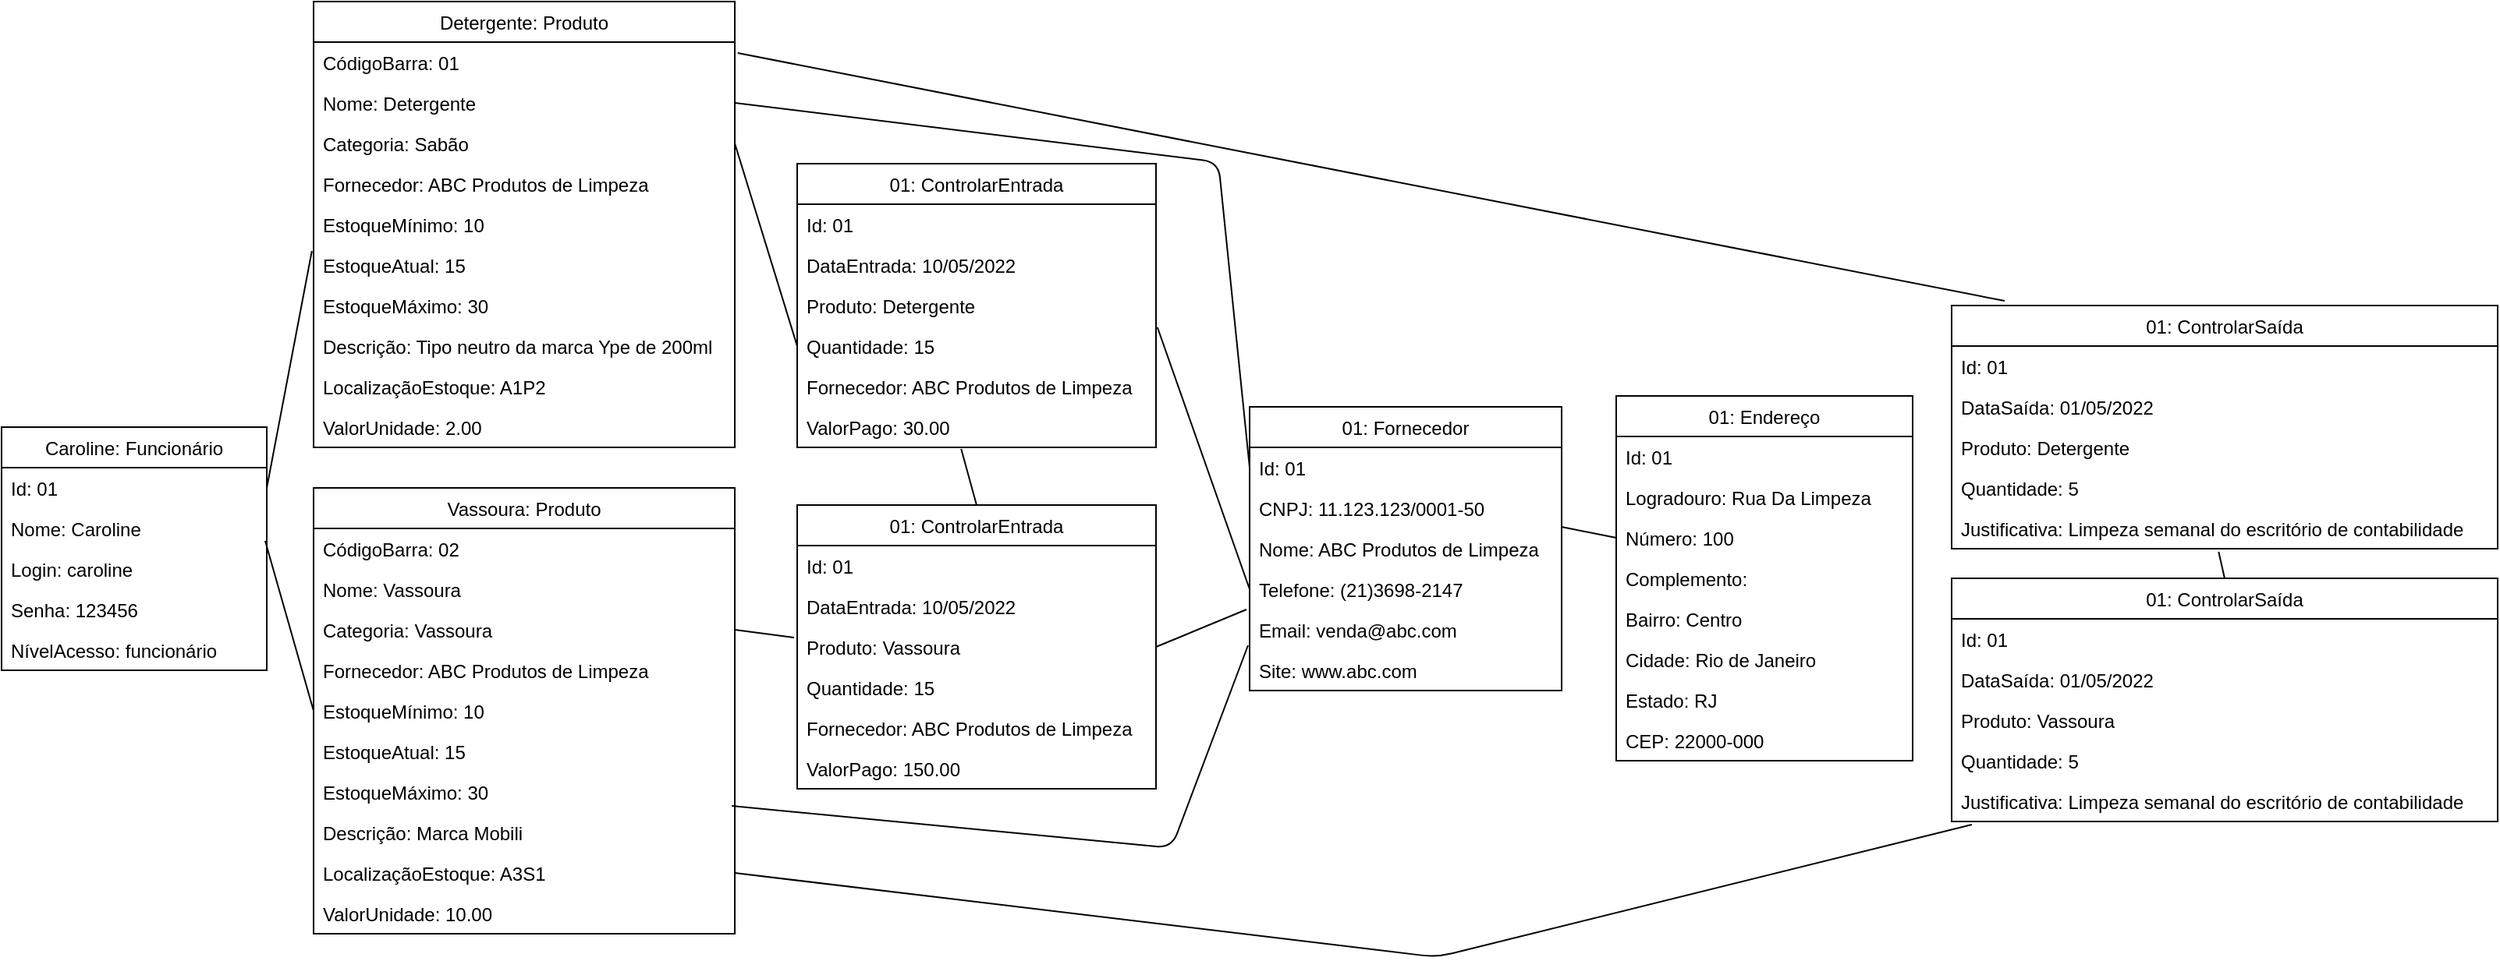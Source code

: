 <mxfile version="12.2.4" pages="1"><diagram id="FCcaq8SbdDiop8x_B_8O" name="Page-1"><mxGraphModel dx="1600" dy="765" grid="1" gridSize="10" guides="1" tooltips="1" connect="1" arrows="1" fold="1" page="1" pageScale="1" pageWidth="827" pageHeight="1169" math="0" shadow="0"><root><mxCell id="0"/><mxCell id="1" parent="0"/><mxCell id="2" value="Caroline: Funcionário" style="swimlane;fontStyle=0;childLayout=stackLayout;horizontal=1;startSize=26;fillColor=none;horizontalStack=0;resizeParent=1;resizeParentMax=0;resizeLast=0;collapsible=1;marginBottom=0;" parent="1" vertex="1"><mxGeometry x="30" y="550" width="170" height="156" as="geometry"/></mxCell><mxCell id="3" value="Id: 01" style="text;strokeColor=none;fillColor=none;align=left;verticalAlign=top;spacingLeft=4;spacingRight=4;overflow=hidden;rotatable=0;points=[[0,0.5],[1,0.5]];portConstraint=eastwest;" parent="2" vertex="1"><mxGeometry y="26" width="170" height="26" as="geometry"/></mxCell><mxCell id="4" value="Nome: Caroline" style="text;strokeColor=none;fillColor=none;align=left;verticalAlign=top;spacingLeft=4;spacingRight=4;overflow=hidden;rotatable=0;points=[[0,0.5],[1,0.5]];portConstraint=eastwest;" parent="2" vertex="1"><mxGeometry y="52" width="170" height="26" as="geometry"/></mxCell><mxCell id="5" value="Login: caroline" style="text;strokeColor=none;fillColor=none;align=left;verticalAlign=top;spacingLeft=4;spacingRight=4;overflow=hidden;rotatable=0;points=[[0,0.5],[1,0.5]];portConstraint=eastwest;" parent="2" vertex="1"><mxGeometry y="78" width="170" height="26" as="geometry"/></mxCell><mxCell id="6" value="Senha: 123456" style="text;strokeColor=none;fillColor=none;align=left;verticalAlign=top;spacingLeft=4;spacingRight=4;overflow=hidden;rotatable=0;points=[[0,0.5],[1,0.5]];portConstraint=eastwest;" parent="2" vertex="1"><mxGeometry y="104" width="170" height="26" as="geometry"/></mxCell><mxCell id="7" value="NívelAcesso: funcionário" style="text;strokeColor=none;fillColor=none;align=left;verticalAlign=top;spacingLeft=4;spacingRight=4;overflow=hidden;rotatable=0;points=[[0,0.5],[1,0.5]];portConstraint=eastwest;" parent="2" vertex="1"><mxGeometry y="130" width="170" height="26" as="geometry"/></mxCell><mxCell id="8" value="Detergente: Produto" style="swimlane;fontStyle=0;childLayout=stackLayout;horizontal=1;startSize=26;fillColor=none;horizontalStack=0;resizeParent=1;resizeParentMax=0;resizeLast=0;collapsible=1;marginBottom=0;" parent="1" vertex="1"><mxGeometry x="230" y="277" width="270" height="286" as="geometry"/></mxCell><mxCell id="9" value="CódigoBarra: 01" style="text;strokeColor=none;fillColor=none;align=left;verticalAlign=top;spacingLeft=4;spacingRight=4;overflow=hidden;rotatable=0;points=[[0,0.5],[1,0.5]];portConstraint=eastwest;" parent="8" vertex="1"><mxGeometry y="26" width="270" height="26" as="geometry"/></mxCell><mxCell id="10" value="Nome: Detergente" style="text;strokeColor=none;fillColor=none;align=left;verticalAlign=top;spacingLeft=4;spacingRight=4;overflow=hidden;rotatable=0;points=[[0,0.5],[1,0.5]];portConstraint=eastwest;" parent="8" vertex="1"><mxGeometry y="52" width="270" height="26" as="geometry"/></mxCell><mxCell id="11" value="Categoria: Sabão" style="text;strokeColor=none;fillColor=none;align=left;verticalAlign=top;spacingLeft=4;spacingRight=4;overflow=hidden;rotatable=0;points=[[0,0.5],[1,0.5]];portConstraint=eastwest;" parent="8" vertex="1"><mxGeometry y="78" width="270" height="26" as="geometry"/></mxCell><mxCell id="29" value="Fornecedor: ABC Produtos de Limpeza" style="text;strokeColor=none;fillColor=none;align=left;verticalAlign=top;spacingLeft=4;spacingRight=4;overflow=hidden;rotatable=0;points=[[0,0.5],[1,0.5]];portConstraint=eastwest;" parent="8" vertex="1"><mxGeometry y="104" width="270" height="26" as="geometry"/></mxCell><mxCell id="30" value="EstoqueMínimo: 10" style="text;strokeColor=none;fillColor=none;align=left;verticalAlign=top;spacingLeft=4;spacingRight=4;overflow=hidden;rotatable=0;points=[[0,0.5],[1,0.5]];portConstraint=eastwest;" parent="8" vertex="1"><mxGeometry y="130" width="270" height="26" as="geometry"/></mxCell><mxCell id="31" value="EstoqueAtual: 15" style="text;strokeColor=none;fillColor=none;align=left;verticalAlign=top;spacingLeft=4;spacingRight=4;overflow=hidden;rotatable=0;points=[[0,0.5],[1,0.5]];portConstraint=eastwest;" parent="8" vertex="1"><mxGeometry y="156" width="270" height="26" as="geometry"/></mxCell><mxCell id="32" value="EstoqueMáximo: 30" style="text;strokeColor=none;fillColor=none;align=left;verticalAlign=top;spacingLeft=4;spacingRight=4;overflow=hidden;rotatable=0;points=[[0,0.5],[1,0.5]];portConstraint=eastwest;" parent="8" vertex="1"><mxGeometry y="182" width="270" height="26" as="geometry"/></mxCell><mxCell id="33" value="Descrição: Tipo neutro da marca Ype de 200ml" style="text;strokeColor=none;fillColor=none;align=left;verticalAlign=top;spacingLeft=4;spacingRight=4;overflow=hidden;rotatable=0;points=[[0,0.5],[1,0.5]];portConstraint=eastwest;" parent="8" vertex="1"><mxGeometry y="208" width="270" height="26" as="geometry"/></mxCell><mxCell id="34" value="LocalizaçãoEstoque: A1P2" style="text;strokeColor=none;fillColor=none;align=left;verticalAlign=top;spacingLeft=4;spacingRight=4;overflow=hidden;rotatable=0;points=[[0,0.5],[1,0.5]];portConstraint=eastwest;" parent="8" vertex="1"><mxGeometry y="234" width="270" height="26" as="geometry"/></mxCell><mxCell id="35" value="ValorUnidade: 2.00" style="text;strokeColor=none;fillColor=none;align=left;verticalAlign=top;spacingLeft=4;spacingRight=4;overflow=hidden;rotatable=0;points=[[0,0.5],[1,0.5]];portConstraint=eastwest;" parent="8" vertex="1"><mxGeometry y="260" width="270" height="26" as="geometry"/></mxCell><mxCell id="36" value="Vassoura: Produto" style="swimlane;fontStyle=0;childLayout=stackLayout;horizontal=1;startSize=26;fillColor=none;horizontalStack=0;resizeParent=1;resizeParentMax=0;resizeLast=0;collapsible=1;marginBottom=0;" parent="1" vertex="1"><mxGeometry x="230" y="589" width="270" height="286" as="geometry"/></mxCell><mxCell id="37" value="CódigoBarra: 02" style="text;strokeColor=none;fillColor=none;align=left;verticalAlign=top;spacingLeft=4;spacingRight=4;overflow=hidden;rotatable=0;points=[[0,0.5],[1,0.5]];portConstraint=eastwest;" parent="36" vertex="1"><mxGeometry y="26" width="270" height="26" as="geometry"/></mxCell><mxCell id="38" value="Nome: Vassoura" style="text;strokeColor=none;fillColor=none;align=left;verticalAlign=top;spacingLeft=4;spacingRight=4;overflow=hidden;rotatable=0;points=[[0,0.5],[1,0.5]];portConstraint=eastwest;" parent="36" vertex="1"><mxGeometry y="52" width="270" height="26" as="geometry"/></mxCell><mxCell id="39" value="Categoria: Vassoura" style="text;strokeColor=none;fillColor=none;align=left;verticalAlign=top;spacingLeft=4;spacingRight=4;overflow=hidden;rotatable=0;points=[[0,0.5],[1,0.5]];portConstraint=eastwest;" parent="36" vertex="1"><mxGeometry y="78" width="270" height="26" as="geometry"/></mxCell><mxCell id="40" value="Fornecedor: ABC Produtos de Limpeza" style="text;strokeColor=none;fillColor=none;align=left;verticalAlign=top;spacingLeft=4;spacingRight=4;overflow=hidden;rotatable=0;points=[[0,0.5],[1,0.5]];portConstraint=eastwest;" parent="36" vertex="1"><mxGeometry y="104" width="270" height="26" as="geometry"/></mxCell><mxCell id="41" value="EstoqueMínimo: 10" style="text;strokeColor=none;fillColor=none;align=left;verticalAlign=top;spacingLeft=4;spacingRight=4;overflow=hidden;rotatable=0;points=[[0,0.5],[1,0.5]];portConstraint=eastwest;" parent="36" vertex="1"><mxGeometry y="130" width="270" height="26" as="geometry"/></mxCell><mxCell id="42" value="EstoqueAtual: 15" style="text;strokeColor=none;fillColor=none;align=left;verticalAlign=top;spacingLeft=4;spacingRight=4;overflow=hidden;rotatable=0;points=[[0,0.5],[1,0.5]];portConstraint=eastwest;" parent="36" vertex="1"><mxGeometry y="156" width="270" height="26" as="geometry"/></mxCell><mxCell id="43" value="EstoqueMáximo: 30" style="text;strokeColor=none;fillColor=none;align=left;verticalAlign=top;spacingLeft=4;spacingRight=4;overflow=hidden;rotatable=0;points=[[0,0.5],[1,0.5]];portConstraint=eastwest;" parent="36" vertex="1"><mxGeometry y="182" width="270" height="26" as="geometry"/></mxCell><mxCell id="44" value="Descrição: Marca Mobili" style="text;strokeColor=none;fillColor=none;align=left;verticalAlign=top;spacingLeft=4;spacingRight=4;overflow=hidden;rotatable=0;points=[[0,0.5],[1,0.5]];portConstraint=eastwest;" parent="36" vertex="1"><mxGeometry y="208" width="270" height="26" as="geometry"/></mxCell><mxCell id="45" value="LocalizaçãoEstoque: A3S1" style="text;strokeColor=none;fillColor=none;align=left;verticalAlign=top;spacingLeft=4;spacingRight=4;overflow=hidden;rotatable=0;points=[[0,0.5],[1,0.5]];portConstraint=eastwest;" parent="36" vertex="1"><mxGeometry y="234" width="270" height="26" as="geometry"/></mxCell><mxCell id="46" value="ValorUnidade: 10.00" style="text;strokeColor=none;fillColor=none;align=left;verticalAlign=top;spacingLeft=4;spacingRight=4;overflow=hidden;rotatable=0;points=[[0,0.5],[1,0.5]];portConstraint=eastwest;" parent="36" vertex="1"><mxGeometry y="260" width="270" height="26" as="geometry"/></mxCell><mxCell id="47" value="" style="endArrow=none;html=1;entryX=-0.004;entryY=0.154;entryDx=0;entryDy=0;entryPerimeter=0;exitX=1;exitY=0.5;exitDx=0;exitDy=0;" parent="1" source="3" target="31" edge="1"><mxGeometry width="50" height="50" relative="1" as="geometry"><mxPoint x="180" y="550" as="sourcePoint"/><mxPoint x="230" y="500" as="targetPoint"/></mxGeometry></mxCell><mxCell id="48" value="" style="endArrow=none;html=1;entryX=0;entryY=0.5;entryDx=0;entryDy=0;exitX=0.994;exitY=0.808;exitDx=0;exitDy=0;exitPerimeter=0;" parent="1" source="4" target="41" edge="1"><mxGeometry width="50" height="50" relative="1" as="geometry"><mxPoint x="150" y="860" as="sourcePoint"/><mxPoint x="200" y="810" as="targetPoint"/></mxGeometry></mxCell><mxCell id="63" value="01: ControlarEntrada" style="swimlane;fontStyle=0;childLayout=stackLayout;horizontal=1;startSize=26;fillColor=none;horizontalStack=0;resizeParent=1;resizeParentMax=0;resizeLast=0;collapsible=1;marginBottom=0;" parent="1" vertex="1"><mxGeometry x="540" y="381" width="230" height="182" as="geometry"/></mxCell><mxCell id="64" value="Id: 01" style="text;strokeColor=none;fillColor=none;align=left;verticalAlign=top;spacingLeft=4;spacingRight=4;overflow=hidden;rotatable=0;points=[[0,0.5],[1,0.5]];portConstraint=eastwest;" parent="63" vertex="1"><mxGeometry y="26" width="230" height="26" as="geometry"/></mxCell><mxCell id="65" value="DataEntrada: 10/05/2022" style="text;strokeColor=none;fillColor=none;align=left;verticalAlign=top;spacingLeft=4;spacingRight=4;overflow=hidden;rotatable=0;points=[[0,0.5],[1,0.5]];portConstraint=eastwest;" parent="63" vertex="1"><mxGeometry y="52" width="230" height="26" as="geometry"/></mxCell><mxCell id="66" value="Produto: Detergente" style="text;strokeColor=none;fillColor=none;align=left;verticalAlign=top;spacingLeft=4;spacingRight=4;overflow=hidden;rotatable=0;points=[[0,0.5],[1,0.5]];portConstraint=eastwest;" parent="63" vertex="1"><mxGeometry y="78" width="230" height="26" as="geometry"/></mxCell><mxCell id="67" value="Quantidade: 15" style="text;strokeColor=none;fillColor=none;align=left;verticalAlign=top;spacingLeft=4;spacingRight=4;overflow=hidden;rotatable=0;points=[[0,0.5],[1,0.5]];portConstraint=eastwest;" parent="63" vertex="1"><mxGeometry y="104" width="230" height="26" as="geometry"/></mxCell><mxCell id="68" value="Fornecedor: ABC Produtos de Limpeza" style="text;strokeColor=none;fillColor=none;align=left;verticalAlign=top;spacingLeft=4;spacingRight=4;overflow=hidden;rotatable=0;points=[[0,0.5],[1,0.5]];portConstraint=eastwest;" parent="63" vertex="1"><mxGeometry y="130" width="230" height="26" as="geometry"/></mxCell><mxCell id="69" value="ValorPago: 30.00" style="text;strokeColor=none;fillColor=none;align=left;verticalAlign=top;spacingLeft=4;spacingRight=4;overflow=hidden;rotatable=0;points=[[0,0.5],[1,0.5]];portConstraint=eastwest;" parent="63" vertex="1"><mxGeometry y="156" width="230" height="26" as="geometry"/></mxCell><mxCell id="70" value="" style="endArrow=none;html=1;exitX=1;exitY=0.5;exitDx=0;exitDy=0;entryX=0;entryY=0.5;entryDx=0;entryDy=0;" parent="1" source="11" target="67" edge="1"><mxGeometry width="50" height="50" relative="1" as="geometry"><mxPoint x="540" y="420" as="sourcePoint"/><mxPoint x="590" y="370" as="targetPoint"/></mxGeometry></mxCell><mxCell id="75" value="01: ControlarEntrada" style="swimlane;fontStyle=0;childLayout=stackLayout;horizontal=1;startSize=26;fillColor=none;horizontalStack=0;resizeParent=1;resizeParentMax=0;resizeLast=0;collapsible=1;marginBottom=0;" parent="1" vertex="1"><mxGeometry x="540" y="600" width="230" height="182" as="geometry"/></mxCell><mxCell id="76" value="Id: 01" style="text;strokeColor=none;fillColor=none;align=left;verticalAlign=top;spacingLeft=4;spacingRight=4;overflow=hidden;rotatable=0;points=[[0,0.5],[1,0.5]];portConstraint=eastwest;" parent="75" vertex="1"><mxGeometry y="26" width="230" height="26" as="geometry"/></mxCell><mxCell id="77" value="DataEntrada: 10/05/2022" style="text;strokeColor=none;fillColor=none;align=left;verticalAlign=top;spacingLeft=4;spacingRight=4;overflow=hidden;rotatable=0;points=[[0,0.5],[1,0.5]];portConstraint=eastwest;" parent="75" vertex="1"><mxGeometry y="52" width="230" height="26" as="geometry"/></mxCell><mxCell id="78" value="Produto: Vassoura" style="text;strokeColor=none;fillColor=none;align=left;verticalAlign=top;spacingLeft=4;spacingRight=4;overflow=hidden;rotatable=0;points=[[0,0.5],[1,0.5]];portConstraint=eastwest;" parent="75" vertex="1"><mxGeometry y="78" width="230" height="26" as="geometry"/></mxCell><mxCell id="79" value="Quantidade: 15" style="text;strokeColor=none;fillColor=none;align=left;verticalAlign=top;spacingLeft=4;spacingRight=4;overflow=hidden;rotatable=0;points=[[0,0.5],[1,0.5]];portConstraint=eastwest;" parent="75" vertex="1"><mxGeometry y="104" width="230" height="26" as="geometry"/></mxCell><mxCell id="80" value="Fornecedor: ABC Produtos de Limpeza" style="text;strokeColor=none;fillColor=none;align=left;verticalAlign=top;spacingLeft=4;spacingRight=4;overflow=hidden;rotatable=0;points=[[0,0.5],[1,0.5]];portConstraint=eastwest;" parent="75" vertex="1"><mxGeometry y="130" width="230" height="26" as="geometry"/></mxCell><mxCell id="81" value="ValorPago: 150.00" style="text;strokeColor=none;fillColor=none;align=left;verticalAlign=top;spacingLeft=4;spacingRight=4;overflow=hidden;rotatable=0;points=[[0,0.5],[1,0.5]];portConstraint=eastwest;" parent="75" vertex="1"><mxGeometry y="156" width="230" height="26" as="geometry"/></mxCell><mxCell id="82" value="" style="endArrow=none;html=1;exitX=1;exitY=0.5;exitDx=0;exitDy=0;entryX=-0.009;entryY=0.269;entryDx=0;entryDy=0;entryPerimeter=0;" parent="1" source="39" target="78" edge="1"><mxGeometry width="50" height="50" relative="1" as="geometry"><mxPoint x="560" y="740" as="sourcePoint"/><mxPoint x="610" y="690" as="targetPoint"/></mxGeometry></mxCell><mxCell id="83" value="" style="endArrow=none;html=1;exitX=0.5;exitY=0;exitDx=0;exitDy=0;entryX=0.457;entryY=1.038;entryDx=0;entryDy=0;entryPerimeter=0;" parent="1" source="75" target="69" edge="1"><mxGeometry width="50" height="50" relative="1" as="geometry"><mxPoint x="700" y="470" as="sourcePoint"/><mxPoint x="740" y="430" as="targetPoint"/></mxGeometry></mxCell><mxCell id="84" value="01: Fornecedor" style="swimlane;fontStyle=0;childLayout=stackLayout;horizontal=1;startSize=26;fillColor=none;horizontalStack=0;resizeParent=1;resizeParentMax=0;resizeLast=0;collapsible=1;marginBottom=0;" parent="1" vertex="1"><mxGeometry x="830" y="537" width="200" height="182" as="geometry"/></mxCell><mxCell id="85" value="Id: 01" style="text;strokeColor=none;fillColor=none;align=left;verticalAlign=top;spacingLeft=4;spacingRight=4;overflow=hidden;rotatable=0;points=[[0,0.5],[1,0.5]];portConstraint=eastwest;" parent="84" vertex="1"><mxGeometry y="26" width="200" height="26" as="geometry"/></mxCell><mxCell id="86" value="CNPJ: 11.123.123/0001-50" style="text;strokeColor=none;fillColor=none;align=left;verticalAlign=top;spacingLeft=4;spacingRight=4;overflow=hidden;rotatable=0;points=[[0,0.5],[1,0.5]];portConstraint=eastwest;" parent="84" vertex="1"><mxGeometry y="52" width="200" height="26" as="geometry"/></mxCell><mxCell id="106" value="Nome: ABC Produtos de Limpeza" style="text;strokeColor=none;fillColor=none;align=left;verticalAlign=top;spacingLeft=4;spacingRight=4;overflow=hidden;rotatable=0;points=[[0,0.5],[1,0.5]];portConstraint=eastwest;" parent="84" vertex="1"><mxGeometry y="78" width="200" height="26" as="geometry"/></mxCell><mxCell id="87" value="Telefone: (21)3698-2147" style="text;strokeColor=none;fillColor=none;align=left;verticalAlign=top;spacingLeft=4;spacingRight=4;overflow=hidden;rotatable=0;points=[[0,0.5],[1,0.5]];portConstraint=eastwest;" parent="84" vertex="1"><mxGeometry y="104" width="200" height="26" as="geometry"/></mxCell><mxCell id="102" value="Email: venda@abc.com " style="text;strokeColor=none;fillColor=none;align=left;verticalAlign=top;spacingLeft=4;spacingRight=4;overflow=hidden;rotatable=0;points=[[0,0.5],[1,0.5]];portConstraint=eastwest;" parent="84" vertex="1"><mxGeometry y="130" width="200" height="26" as="geometry"/></mxCell><mxCell id="103" value="Site: www.abc.com" style="text;strokeColor=none;fillColor=none;align=left;verticalAlign=top;spacingLeft=4;spacingRight=4;overflow=hidden;rotatable=0;points=[[0,0.5],[1,0.5]];portConstraint=eastwest;" parent="84" vertex="1"><mxGeometry y="156" width="200" height="26" as="geometry"/></mxCell><mxCell id="104" value="" style="endArrow=none;html=1;exitX=1.004;exitY=0.038;exitDx=0;exitDy=0;exitPerimeter=0;entryX=0;entryY=0.5;entryDx=0;entryDy=0;" parent="1" source="67" target="87" edge="1"><mxGeometry width="50" height="50" relative="1" as="geometry"><mxPoint x="860" y="410" as="sourcePoint"/><mxPoint x="910" y="360" as="targetPoint"/></mxGeometry></mxCell><mxCell id="107" value="" style="endArrow=none;html=1;exitX=1;exitY=0.5;exitDx=0;exitDy=0;entryX=0;entryY=0.5;entryDx=0;entryDy=0;" parent="1" source="10" target="85" edge="1"><mxGeometry width="50" height="50" relative="1" as="geometry"><mxPoint x="700" y="310" as="sourcePoint"/><mxPoint x="750" y="260" as="targetPoint"/><Array as="points"><mxPoint x="810" y="380"/></Array></mxGeometry></mxCell><mxCell id="122" value="01: Endereço" style="swimlane;fontStyle=0;childLayout=stackLayout;horizontal=1;startSize=26;fillColor=none;horizontalStack=0;resizeParent=1;resizeParentMax=0;resizeLast=0;collapsible=1;marginBottom=0;" parent="1" vertex="1"><mxGeometry x="1065" y="530" width="190" height="234" as="geometry"/></mxCell><mxCell id="123" value="Id: 01" style="text;strokeColor=none;fillColor=none;align=left;verticalAlign=top;spacingLeft=4;spacingRight=4;overflow=hidden;rotatable=0;points=[[0,0.5],[1,0.5]];portConstraint=eastwest;" parent="122" vertex="1"><mxGeometry y="26" width="190" height="26" as="geometry"/></mxCell><mxCell id="124" value="Logradouro: Rua Da Limpeza" style="text;strokeColor=none;fillColor=none;align=left;verticalAlign=top;spacingLeft=4;spacingRight=4;overflow=hidden;rotatable=0;points=[[0,0.5],[1,0.5]];portConstraint=eastwest;" parent="122" vertex="1"><mxGeometry y="52" width="190" height="26" as="geometry"/></mxCell><mxCell id="125" value="Número: 100" style="text;strokeColor=none;fillColor=none;align=left;verticalAlign=top;spacingLeft=4;spacingRight=4;overflow=hidden;rotatable=0;points=[[0,0.5],[1,0.5]];portConstraint=eastwest;" parent="122" vertex="1"><mxGeometry y="78" width="190" height="26" as="geometry"/></mxCell><mxCell id="126" value="Complemento:" style="text;strokeColor=none;fillColor=none;align=left;verticalAlign=top;spacingLeft=4;spacingRight=4;overflow=hidden;rotatable=0;points=[[0,0.5],[1,0.5]];portConstraint=eastwest;" parent="122" vertex="1"><mxGeometry y="104" width="190" height="26" as="geometry"/></mxCell><mxCell id="127" value="Bairro: Centro" style="text;strokeColor=none;fillColor=none;align=left;verticalAlign=top;spacingLeft=4;spacingRight=4;overflow=hidden;rotatable=0;points=[[0,0.5],[1,0.5]];portConstraint=eastwest;" parent="122" vertex="1"><mxGeometry y="130" width="190" height="26" as="geometry"/></mxCell><mxCell id="128" value="Cidade: Rio de Janeiro" style="text;strokeColor=none;fillColor=none;align=left;verticalAlign=top;spacingLeft=4;spacingRight=4;overflow=hidden;rotatable=0;points=[[0,0.5],[1,0.5]];portConstraint=eastwest;" parent="122" vertex="1"><mxGeometry y="156" width="190" height="26" as="geometry"/></mxCell><mxCell id="129" value="Estado: RJ" style="text;strokeColor=none;fillColor=none;align=left;verticalAlign=top;spacingLeft=4;spacingRight=4;overflow=hidden;rotatable=0;points=[[0,0.5],[1,0.5]];portConstraint=eastwest;" parent="122" vertex="1"><mxGeometry y="182" width="190" height="26" as="geometry"/></mxCell><mxCell id="130" value="CEP: 22000-000" style="text;strokeColor=none;fillColor=none;align=left;verticalAlign=top;spacingLeft=4;spacingRight=4;overflow=hidden;rotatable=0;points=[[0,0.5],[1,0.5]];portConstraint=eastwest;" parent="122" vertex="1"><mxGeometry y="208" width="190" height="26" as="geometry"/></mxCell><mxCell id="131" value="" style="endArrow=none;html=1;exitX=1;exitY=-0.038;exitDx=0;exitDy=0;exitPerimeter=0;entryX=0;entryY=0.5;entryDx=0;entryDy=0;" parent="1" source="106" target="125" edge="1"><mxGeometry width="50" height="50" relative="1" as="geometry"><mxPoint x="1130" y="404" as="sourcePoint"/><mxPoint x="1200.711" y="354" as="targetPoint"/></mxGeometry></mxCell><mxCell id="149" value="" style="endArrow=none;html=1;exitX=1;exitY=0.5;exitDx=0;exitDy=0;entryX=-0.01;entryY=1;entryDx=0;entryDy=0;entryPerimeter=0;" parent="1" source="78" target="87" edge="1"><mxGeometry width="50" height="50" relative="1" as="geometry"><mxPoint x="840" y="730" as="sourcePoint"/><mxPoint x="890" y="797" as="targetPoint"/></mxGeometry></mxCell><mxCell id="151" value="" style="endArrow=none;html=1;exitX=0.993;exitY=-0.154;exitDx=0;exitDy=0;exitPerimeter=0;entryX=-0.005;entryY=0.885;entryDx=0;entryDy=0;entryPerimeter=0;" parent="1" source="44" target="102" edge="1"><mxGeometry width="50" height="50" relative="1" as="geometry"><mxPoint x="650" y="930" as="sourcePoint"/><mxPoint x="890" y="823" as="targetPoint"/><Array as="points"><mxPoint x="780" y="820"/></Array></mxGeometry></mxCell><mxCell id="164" value="01: ControlarSaída" style="swimlane;fontStyle=0;childLayout=stackLayout;horizontal=1;startSize=26;fillColor=none;horizontalStack=0;resizeParent=1;resizeParentMax=0;resizeLast=0;collapsible=1;marginBottom=0;" parent="1" vertex="1"><mxGeometry x="1280" y="472" width="350" height="156" as="geometry"/></mxCell><mxCell id="165" value="Id: 01" style="text;strokeColor=none;fillColor=none;align=left;verticalAlign=top;spacingLeft=4;spacingRight=4;overflow=hidden;rotatable=0;points=[[0,0.5],[1,0.5]];portConstraint=eastwest;" parent="164" vertex="1"><mxGeometry y="26" width="350" height="26" as="geometry"/></mxCell><mxCell id="166" value="DataSaída: 01/05/2022" style="text;strokeColor=none;fillColor=none;align=left;verticalAlign=top;spacingLeft=4;spacingRight=4;overflow=hidden;rotatable=0;points=[[0,0.5],[1,0.5]];portConstraint=eastwest;" parent="164" vertex="1"><mxGeometry y="52" width="350" height="26" as="geometry"/></mxCell><mxCell id="167" value="Produto: Detergente" style="text;strokeColor=none;fillColor=none;align=left;verticalAlign=top;spacingLeft=4;spacingRight=4;overflow=hidden;rotatable=0;points=[[0,0.5],[1,0.5]];portConstraint=eastwest;" parent="164" vertex="1"><mxGeometry y="78" width="350" height="26" as="geometry"/></mxCell><mxCell id="168" value="Quantidade: 5" style="text;strokeColor=none;fillColor=none;align=left;verticalAlign=top;spacingLeft=4;spacingRight=4;overflow=hidden;rotatable=0;points=[[0,0.5],[1,0.5]];portConstraint=eastwest;" parent="164" vertex="1"><mxGeometry y="104" width="350" height="26" as="geometry"/></mxCell><mxCell id="169" value="Justificativa: Limpeza semanal do escritório de contabilidade" style="text;strokeColor=none;fillColor=none;align=left;verticalAlign=top;spacingLeft=4;spacingRight=4;overflow=hidden;rotatable=0;points=[[0,0.5],[1,0.5]];portConstraint=eastwest;" parent="164" vertex="1"><mxGeometry y="130" width="350" height="26" as="geometry"/></mxCell><mxCell id="170" value="01: ControlarSaída" style="swimlane;fontStyle=0;childLayout=stackLayout;horizontal=1;startSize=26;fillColor=none;horizontalStack=0;resizeParent=1;resizeParentMax=0;resizeLast=0;collapsible=1;marginBottom=0;" parent="1" vertex="1"><mxGeometry x="1280" y="647" width="350" height="156" as="geometry"/></mxCell><mxCell id="171" value="Id: 01" style="text;strokeColor=none;fillColor=none;align=left;verticalAlign=top;spacingLeft=4;spacingRight=4;overflow=hidden;rotatable=0;points=[[0,0.5],[1,0.5]];portConstraint=eastwest;" parent="170" vertex="1"><mxGeometry y="26" width="350" height="26" as="geometry"/></mxCell><mxCell id="172" value="DataSaída: 01/05/2022" style="text;strokeColor=none;fillColor=none;align=left;verticalAlign=top;spacingLeft=4;spacingRight=4;overflow=hidden;rotatable=0;points=[[0,0.5],[1,0.5]];portConstraint=eastwest;" parent="170" vertex="1"><mxGeometry y="52" width="350" height="26" as="geometry"/></mxCell><mxCell id="173" value="Produto: Vassoura" style="text;strokeColor=none;fillColor=none;align=left;verticalAlign=top;spacingLeft=4;spacingRight=4;overflow=hidden;rotatable=0;points=[[0,0.5],[1,0.5]];portConstraint=eastwest;" parent="170" vertex="1"><mxGeometry y="78" width="350" height="26" as="geometry"/></mxCell><mxCell id="174" value="Quantidade: 5" style="text;strokeColor=none;fillColor=none;align=left;verticalAlign=top;spacingLeft=4;spacingRight=4;overflow=hidden;rotatable=0;points=[[0,0.5],[1,0.5]];portConstraint=eastwest;" parent="170" vertex="1"><mxGeometry y="104" width="350" height="26" as="geometry"/></mxCell><mxCell id="175" value="Justificativa: Limpeza semanal do escritório de contabilidade" style="text;strokeColor=none;fillColor=none;align=left;verticalAlign=top;spacingLeft=4;spacingRight=4;overflow=hidden;rotatable=0;points=[[0,0.5],[1,0.5]];portConstraint=eastwest;" parent="170" vertex="1"><mxGeometry y="130" width="350" height="26" as="geometry"/></mxCell><mxCell id="176" value="" style="endArrow=none;html=1;entryX=0.489;entryY=1.077;entryDx=0;entryDy=0;entryPerimeter=0;exitX=0.5;exitY=0;exitDx=0;exitDy=0;" parent="1" source="170" target="169" edge="1"><mxGeometry width="50" height="50" relative="1" as="geometry"><mxPoint x="1510" y="680" as="sourcePoint"/><mxPoint x="1560" y="630" as="targetPoint"/></mxGeometry></mxCell><mxCell id="177" value="" style="endArrow=none;html=1;exitX=1.007;exitY=0.269;exitDx=0;exitDy=0;exitPerimeter=0;entryX=0.097;entryY=-0.019;entryDx=0;entryDy=0;entryPerimeter=0;" parent="1" source="9" target="164" edge="1"><mxGeometry width="50" height="50" relative="1" as="geometry"><mxPoint x="1190" y="430" as="sourcePoint"/><mxPoint x="1240" y="380" as="targetPoint"/></mxGeometry></mxCell><mxCell id="178" value="" style="endArrow=none;html=1;exitX=1;exitY=0.5;exitDx=0;exitDy=0;entryX=0.037;entryY=1.077;entryDx=0;entryDy=0;entryPerimeter=0;" parent="1" source="45" target="175" edge="1"><mxGeometry width="50" height="50" relative="1" as="geometry"><mxPoint x="860" y="1000" as="sourcePoint"/><mxPoint x="910" y="950" as="targetPoint"/><Array as="points"><mxPoint x="950" y="890"/></Array></mxGeometry></mxCell></root></mxGraphModel></diagram></mxfile>